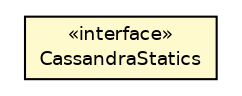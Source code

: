 #!/usr/local/bin/dot
#
# Class diagram 
# Generated by UmlGraph version 4.6 (http://www.spinellis.gr/sw/umlgraph)
#

digraph G {
	edge [fontname="Helvetica",fontsize=10,labelfontname="Helvetica",labelfontsize=10];
	node [fontname="Helvetica",fontsize=10,shape=plaintext];
	// org.synchronoss.cpo.cassandra.CassandraStatics
	c3441 [label=<<table border="0" cellborder="1" cellspacing="0" cellpadding="2" port="p" bgcolor="lemonChiffon" href="./CassandraStatics.html">
		<tr><td><table border="0" cellspacing="0" cellpadding="1">
			<tr><td> &laquo;interface&raquo; </td></tr>
			<tr><td> CassandraStatics </td></tr>
		</table></td></tr>
		</table>>, fontname="Helvetica", fontcolor="black", fontsize=9.0];
}

